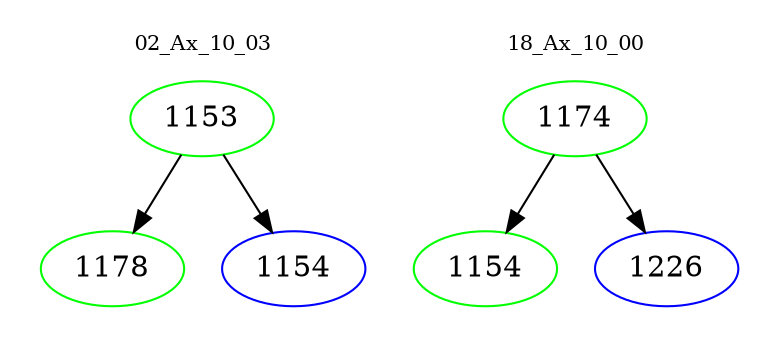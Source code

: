 digraph{
subgraph cluster_0 {
color = white
label = "02_Ax_10_03";
fontsize=10;
T0_1153 [label="1153", color="green"]
T0_1153 -> T0_1178 [color="black"]
T0_1178 [label="1178", color="green"]
T0_1153 -> T0_1154 [color="black"]
T0_1154 [label="1154", color="blue"]
}
subgraph cluster_1 {
color = white
label = "18_Ax_10_00";
fontsize=10;
T1_1174 [label="1174", color="green"]
T1_1174 -> T1_1154 [color="black"]
T1_1154 [label="1154", color="green"]
T1_1174 -> T1_1226 [color="black"]
T1_1226 [label="1226", color="blue"]
}
}
